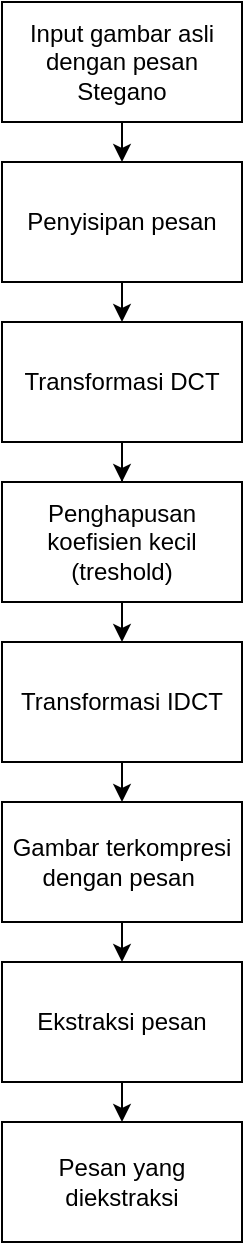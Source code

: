 <mxfile version="24.4.13" type="device">
  <diagram name="Halaman-1" id="S7_zR6xr3_-PQHlOanxi">
    <mxGraphModel dx="794" dy="459" grid="1" gridSize="10" guides="1" tooltips="1" connect="1" arrows="1" fold="1" page="1" pageScale="1" pageWidth="827" pageHeight="1169" math="0" shadow="0">
      <root>
        <mxCell id="0" />
        <mxCell id="1" parent="0" />
        <mxCell id="U4t8cELtIiDhtRv3Twbf-9" style="edgeStyle=orthogonalEdgeStyle;rounded=0;orthogonalLoop=1;jettySize=auto;html=1;exitX=0.5;exitY=1;exitDx=0;exitDy=0;entryX=0.5;entryY=0;entryDx=0;entryDy=0;" edge="1" parent="1" source="U4t8cELtIiDhtRv3Twbf-1" target="U4t8cELtIiDhtRv3Twbf-2">
          <mxGeometry relative="1" as="geometry" />
        </mxCell>
        <mxCell id="U4t8cELtIiDhtRv3Twbf-1" value="Input gambar asli dengan pesan Stegano" style="rounded=0;whiteSpace=wrap;html=1;" vertex="1" parent="1">
          <mxGeometry x="260" y="30" width="120" height="60" as="geometry" />
        </mxCell>
        <mxCell id="U4t8cELtIiDhtRv3Twbf-10" style="edgeStyle=orthogonalEdgeStyle;rounded=0;orthogonalLoop=1;jettySize=auto;html=1;exitX=0.5;exitY=1;exitDx=0;exitDy=0;entryX=0.5;entryY=0;entryDx=0;entryDy=0;" edge="1" parent="1" source="U4t8cELtIiDhtRv3Twbf-2" target="U4t8cELtIiDhtRv3Twbf-3">
          <mxGeometry relative="1" as="geometry" />
        </mxCell>
        <mxCell id="U4t8cELtIiDhtRv3Twbf-2" value="Penyisipan pesan" style="rounded=0;whiteSpace=wrap;html=1;" vertex="1" parent="1">
          <mxGeometry x="260" y="110" width="120" height="60" as="geometry" />
        </mxCell>
        <mxCell id="U4t8cELtIiDhtRv3Twbf-11" style="edgeStyle=orthogonalEdgeStyle;rounded=0;orthogonalLoop=1;jettySize=auto;html=1;exitX=0.5;exitY=1;exitDx=0;exitDy=0;" edge="1" parent="1" source="U4t8cELtIiDhtRv3Twbf-3" target="U4t8cELtIiDhtRv3Twbf-4">
          <mxGeometry relative="1" as="geometry" />
        </mxCell>
        <mxCell id="U4t8cELtIiDhtRv3Twbf-3" value="Transformasi DCT" style="rounded=0;whiteSpace=wrap;html=1;" vertex="1" parent="1">
          <mxGeometry x="260" y="190" width="120" height="60" as="geometry" />
        </mxCell>
        <mxCell id="U4t8cELtIiDhtRv3Twbf-12" style="edgeStyle=orthogonalEdgeStyle;rounded=0;orthogonalLoop=1;jettySize=auto;html=1;exitX=0.5;exitY=1;exitDx=0;exitDy=0;entryX=0.5;entryY=0;entryDx=0;entryDy=0;" edge="1" parent="1" source="U4t8cELtIiDhtRv3Twbf-4" target="U4t8cELtIiDhtRv3Twbf-5">
          <mxGeometry relative="1" as="geometry" />
        </mxCell>
        <mxCell id="U4t8cELtIiDhtRv3Twbf-4" value="Penghapusan koefisien kecil (treshold)" style="rounded=0;whiteSpace=wrap;html=1;" vertex="1" parent="1">
          <mxGeometry x="260" y="270" width="120" height="60" as="geometry" />
        </mxCell>
        <mxCell id="U4t8cELtIiDhtRv3Twbf-13" style="edgeStyle=orthogonalEdgeStyle;rounded=0;orthogonalLoop=1;jettySize=auto;html=1;exitX=0.5;exitY=1;exitDx=0;exitDy=0;entryX=0.5;entryY=0;entryDx=0;entryDy=0;" edge="1" parent="1" source="U4t8cELtIiDhtRv3Twbf-5" target="U4t8cELtIiDhtRv3Twbf-6">
          <mxGeometry relative="1" as="geometry" />
        </mxCell>
        <mxCell id="U4t8cELtIiDhtRv3Twbf-5" value="Transformasi IDCT" style="rounded=0;whiteSpace=wrap;html=1;" vertex="1" parent="1">
          <mxGeometry x="260" y="350" width="120" height="60" as="geometry" />
        </mxCell>
        <mxCell id="U4t8cELtIiDhtRv3Twbf-14" style="edgeStyle=orthogonalEdgeStyle;rounded=0;orthogonalLoop=1;jettySize=auto;html=1;exitX=0.5;exitY=1;exitDx=0;exitDy=0;entryX=0.5;entryY=0;entryDx=0;entryDy=0;" edge="1" parent="1" source="U4t8cELtIiDhtRv3Twbf-6" target="U4t8cELtIiDhtRv3Twbf-7">
          <mxGeometry relative="1" as="geometry" />
        </mxCell>
        <mxCell id="U4t8cELtIiDhtRv3Twbf-6" value="Gambar terkompresi dengan pesan&amp;nbsp;" style="rounded=0;whiteSpace=wrap;html=1;" vertex="1" parent="1">
          <mxGeometry x="260" y="430" width="120" height="60" as="geometry" />
        </mxCell>
        <mxCell id="U4t8cELtIiDhtRv3Twbf-15" style="edgeStyle=orthogonalEdgeStyle;rounded=0;orthogonalLoop=1;jettySize=auto;html=1;exitX=0.5;exitY=1;exitDx=0;exitDy=0;entryX=0.5;entryY=0;entryDx=0;entryDy=0;" edge="1" parent="1" source="U4t8cELtIiDhtRv3Twbf-7" target="U4t8cELtIiDhtRv3Twbf-8">
          <mxGeometry relative="1" as="geometry" />
        </mxCell>
        <mxCell id="U4t8cELtIiDhtRv3Twbf-7" value="Ekstraksi pesan" style="rounded=0;whiteSpace=wrap;html=1;" vertex="1" parent="1">
          <mxGeometry x="260" y="510" width="120" height="60" as="geometry" />
        </mxCell>
        <mxCell id="U4t8cELtIiDhtRv3Twbf-8" value="Pesan yang diekstraksi" style="rounded=0;whiteSpace=wrap;html=1;" vertex="1" parent="1">
          <mxGeometry x="260" y="590" width="120" height="60" as="geometry" />
        </mxCell>
      </root>
    </mxGraphModel>
  </diagram>
</mxfile>

